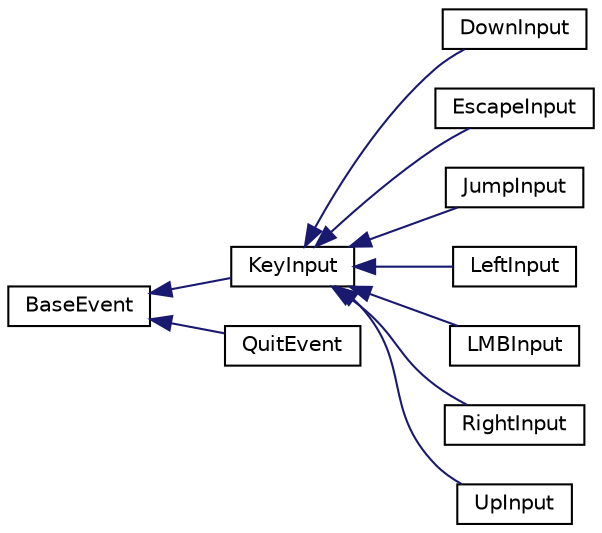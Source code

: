 digraph "Graphical Class Hierarchy"
{
 // LATEX_PDF_SIZE
  edge [fontname="Helvetica",fontsize="10",labelfontname="Helvetica",labelfontsize="10"];
  node [fontname="Helvetica",fontsize="10",shape=record];
  rankdir="LR";
  Node0 [label="BaseEvent",height=0.2,width=0.4,color="black", fillcolor="white", style="filled",URL="$class_base_event.html",tooltip=" "];
  Node0 -> Node1 [dir="back",color="midnightblue",fontsize="10",style="solid",fontname="Helvetica"];
  Node1 [label="KeyInput",height=0.2,width=0.4,color="black", fillcolor="white", style="filled",URL="$class_key_input.html",tooltip=" "];
  Node1 -> Node2 [dir="back",color="midnightblue",fontsize="10",style="solid",fontname="Helvetica"];
  Node2 [label="DownInput",height=0.2,width=0.4,color="black", fillcolor="white", style="filled",URL="$class_down_input.html",tooltip=" "];
  Node1 -> Node3 [dir="back",color="midnightblue",fontsize="10",style="solid",fontname="Helvetica"];
  Node3 [label="EscapeInput",height=0.2,width=0.4,color="black", fillcolor="white", style="filled",URL="$class_escape_input.html",tooltip=" "];
  Node1 -> Node4 [dir="back",color="midnightblue",fontsize="10",style="solid",fontname="Helvetica"];
  Node4 [label="JumpInput",height=0.2,width=0.4,color="black", fillcolor="white", style="filled",URL="$class_jump_input.html",tooltip=" "];
  Node1 -> Node5 [dir="back",color="midnightblue",fontsize="10",style="solid",fontname="Helvetica"];
  Node5 [label="LeftInput",height=0.2,width=0.4,color="black", fillcolor="white", style="filled",URL="$class_left_input.html",tooltip=" "];
  Node1 -> Node6 [dir="back",color="midnightblue",fontsize="10",style="solid",fontname="Helvetica"];
  Node6 [label="LMBInput",height=0.2,width=0.4,color="black", fillcolor="white", style="filled",URL="$class_l_m_b_input.html",tooltip=" "];
  Node1 -> Node7 [dir="back",color="midnightblue",fontsize="10",style="solid",fontname="Helvetica"];
  Node7 [label="RightInput",height=0.2,width=0.4,color="black", fillcolor="white", style="filled",URL="$class_right_input.html",tooltip=" "];
  Node1 -> Node8 [dir="back",color="midnightblue",fontsize="10",style="solid",fontname="Helvetica"];
  Node8 [label="UpInput",height=0.2,width=0.4,color="black", fillcolor="white", style="filled",URL="$class_up_input.html",tooltip=" "];
  Node0 -> Node9 [dir="back",color="midnightblue",fontsize="10",style="solid",fontname="Helvetica"];
  Node9 [label="QuitEvent",height=0.2,width=0.4,color="black", fillcolor="white", style="filled",URL="$class_quit_event.html",tooltip=" "];
}
